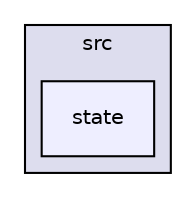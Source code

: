 digraph "src/state" {
  compound=true
  node [ fontsize="10", fontname="Helvetica"];
  edge [ labelfontsize="10", labelfontname="Helvetica"];
  subgraph clusterdir_db4ae1ede856068f3450d8ab27bc9e6a {
    graph [ bgcolor="#ddddee", pencolor="black", label="src" fontname="Helvetica", fontsize="10", URL="dir_db4ae1ede856068f3450d8ab27bc9e6a.html"]
  dir_63fad7b922e43532d885e3849a6b8a0c [shape=box, label="state", style="filled", fillcolor="#eeeeff", pencolor="black", URL="dir_63fad7b922e43532d885e3849a6b8a0c.html"];
  }
}

